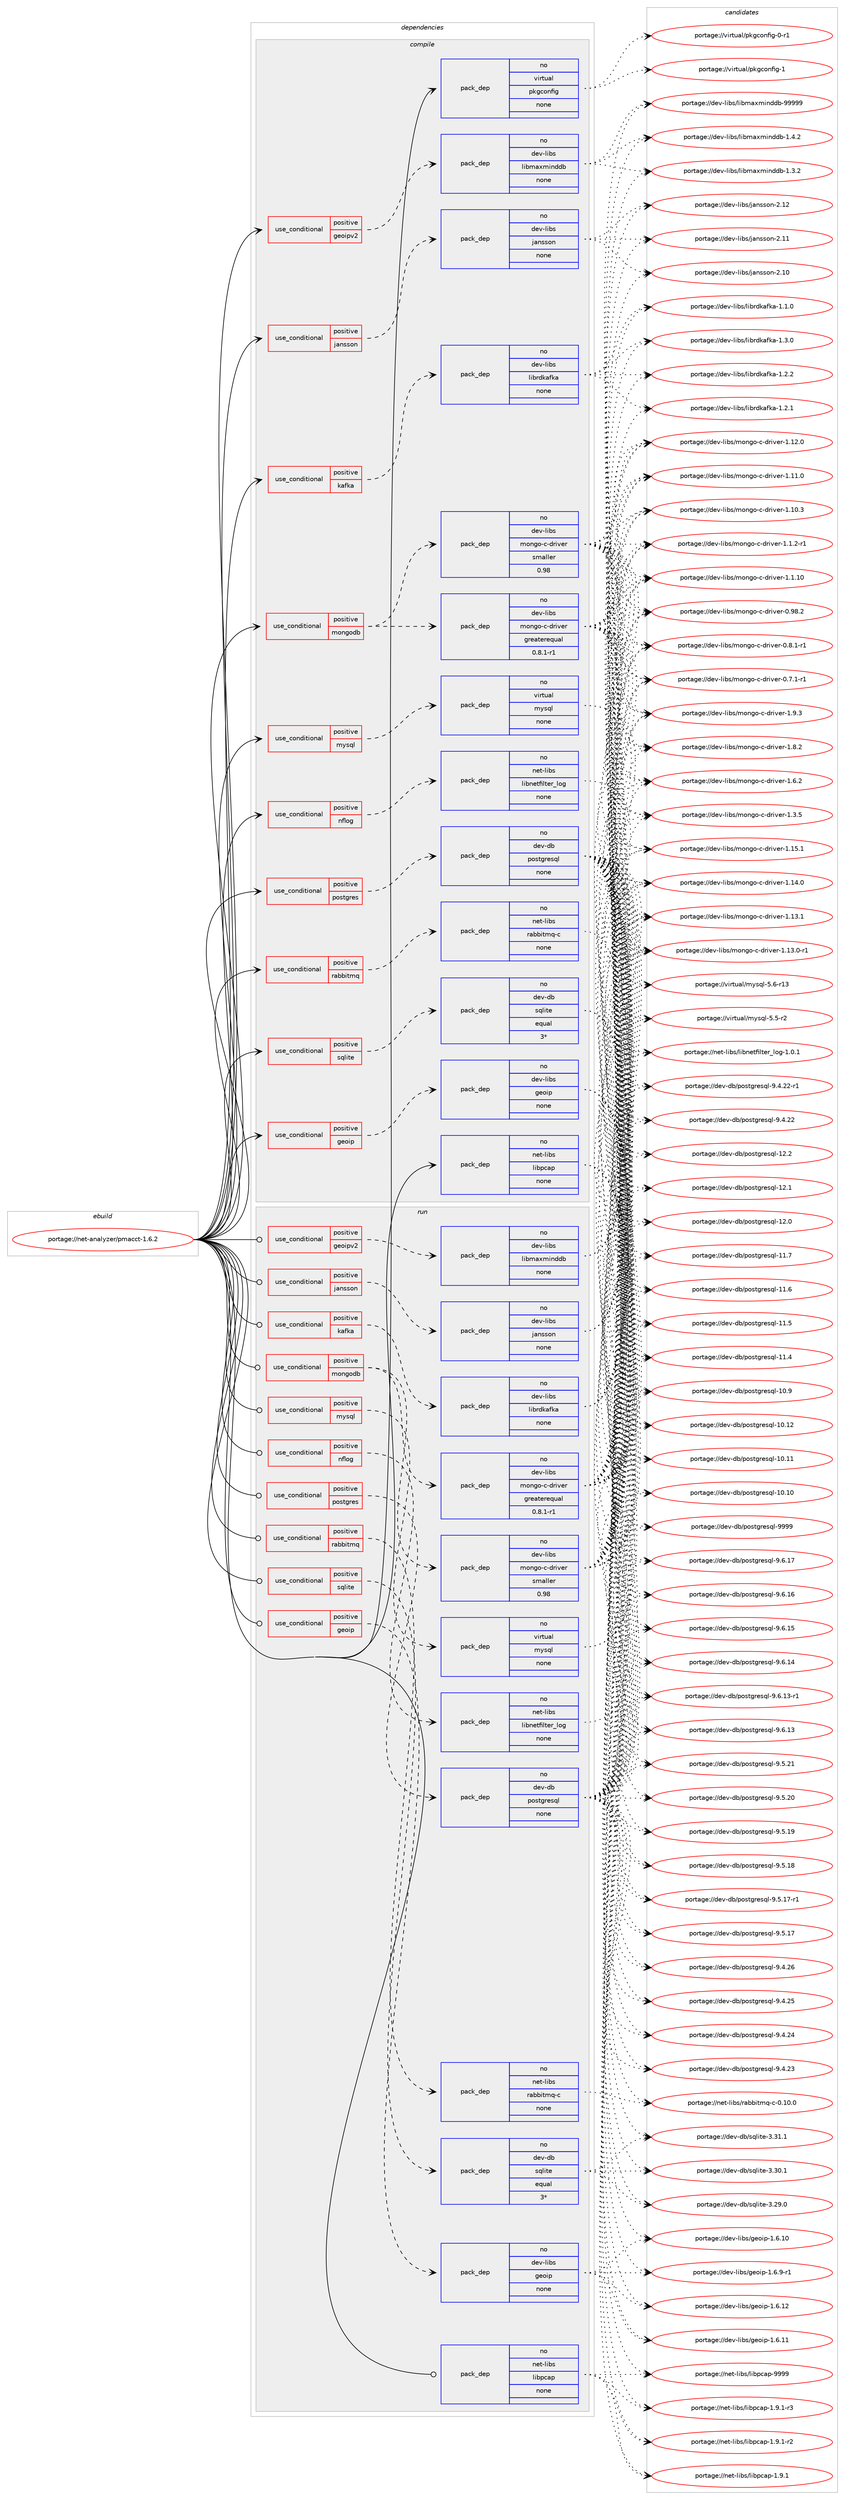digraph prolog {

# *************
# Graph options
# *************

newrank=true;
concentrate=true;
compound=true;
graph [rankdir=LR,fontname=Helvetica,fontsize=10,ranksep=1.5];#, ranksep=2.5, nodesep=0.2];
edge  [arrowhead=vee];
node  [fontname=Helvetica,fontsize=10];

# **********
# The ebuild
# **********

subgraph cluster_leftcol {
color=gray;
rank=same;
label=<<i>ebuild</i>>;
id [label="portage://net-analyzer/pmacct-1.6.2", color=red, width=4, href="../net-analyzer/pmacct-1.6.2.svg"];
}

# ****************
# The dependencies
# ****************

subgraph cluster_midcol {
color=gray;
label=<<i>dependencies</i>>;
subgraph cluster_compile {
fillcolor="#eeeeee";
style=filled;
label=<<i>compile</i>>;
subgraph cond4632 {
dependency26529 [label=<<TABLE BORDER="0" CELLBORDER="1" CELLSPACING="0" CELLPADDING="4"><TR><TD ROWSPAN="3" CELLPADDING="10">use_conditional</TD></TR><TR><TD>positive</TD></TR><TR><TD>geoip</TD></TR></TABLE>>, shape=none, color=red];
subgraph pack21506 {
dependency26530 [label=<<TABLE BORDER="0" CELLBORDER="1" CELLSPACING="0" CELLPADDING="4" WIDTH="220"><TR><TD ROWSPAN="6" CELLPADDING="30">pack_dep</TD></TR><TR><TD WIDTH="110">no</TD></TR><TR><TD>dev-libs</TD></TR><TR><TD>geoip</TD></TR><TR><TD>none</TD></TR><TR><TD></TD></TR></TABLE>>, shape=none, color=blue];
}
dependency26529:e -> dependency26530:w [weight=20,style="dashed",arrowhead="vee"];
}
id:e -> dependency26529:w [weight=20,style="solid",arrowhead="vee"];
subgraph cond4633 {
dependency26531 [label=<<TABLE BORDER="0" CELLBORDER="1" CELLSPACING="0" CELLPADDING="4"><TR><TD ROWSPAN="3" CELLPADDING="10">use_conditional</TD></TR><TR><TD>positive</TD></TR><TR><TD>geoipv2</TD></TR></TABLE>>, shape=none, color=red];
subgraph pack21507 {
dependency26532 [label=<<TABLE BORDER="0" CELLBORDER="1" CELLSPACING="0" CELLPADDING="4" WIDTH="220"><TR><TD ROWSPAN="6" CELLPADDING="30">pack_dep</TD></TR><TR><TD WIDTH="110">no</TD></TR><TR><TD>dev-libs</TD></TR><TR><TD>libmaxminddb</TD></TR><TR><TD>none</TD></TR><TR><TD></TD></TR></TABLE>>, shape=none, color=blue];
}
dependency26531:e -> dependency26532:w [weight=20,style="dashed",arrowhead="vee"];
}
id:e -> dependency26531:w [weight=20,style="solid",arrowhead="vee"];
subgraph cond4634 {
dependency26533 [label=<<TABLE BORDER="0" CELLBORDER="1" CELLSPACING="0" CELLPADDING="4"><TR><TD ROWSPAN="3" CELLPADDING="10">use_conditional</TD></TR><TR><TD>positive</TD></TR><TR><TD>jansson</TD></TR></TABLE>>, shape=none, color=red];
subgraph pack21508 {
dependency26534 [label=<<TABLE BORDER="0" CELLBORDER="1" CELLSPACING="0" CELLPADDING="4" WIDTH="220"><TR><TD ROWSPAN="6" CELLPADDING="30">pack_dep</TD></TR><TR><TD WIDTH="110">no</TD></TR><TR><TD>dev-libs</TD></TR><TR><TD>jansson</TD></TR><TR><TD>none</TD></TR><TR><TD></TD></TR></TABLE>>, shape=none, color=blue];
}
dependency26533:e -> dependency26534:w [weight=20,style="dashed",arrowhead="vee"];
}
id:e -> dependency26533:w [weight=20,style="solid",arrowhead="vee"];
subgraph cond4635 {
dependency26535 [label=<<TABLE BORDER="0" CELLBORDER="1" CELLSPACING="0" CELLPADDING="4"><TR><TD ROWSPAN="3" CELLPADDING="10">use_conditional</TD></TR><TR><TD>positive</TD></TR><TR><TD>kafka</TD></TR></TABLE>>, shape=none, color=red];
subgraph pack21509 {
dependency26536 [label=<<TABLE BORDER="0" CELLBORDER="1" CELLSPACING="0" CELLPADDING="4" WIDTH="220"><TR><TD ROWSPAN="6" CELLPADDING="30">pack_dep</TD></TR><TR><TD WIDTH="110">no</TD></TR><TR><TD>dev-libs</TD></TR><TR><TD>librdkafka</TD></TR><TR><TD>none</TD></TR><TR><TD></TD></TR></TABLE>>, shape=none, color=blue];
}
dependency26535:e -> dependency26536:w [weight=20,style="dashed",arrowhead="vee"];
}
id:e -> dependency26535:w [weight=20,style="solid",arrowhead="vee"];
subgraph cond4636 {
dependency26537 [label=<<TABLE BORDER="0" CELLBORDER="1" CELLSPACING="0" CELLPADDING="4"><TR><TD ROWSPAN="3" CELLPADDING="10">use_conditional</TD></TR><TR><TD>positive</TD></TR><TR><TD>mongodb</TD></TR></TABLE>>, shape=none, color=red];
subgraph pack21510 {
dependency26538 [label=<<TABLE BORDER="0" CELLBORDER="1" CELLSPACING="0" CELLPADDING="4" WIDTH="220"><TR><TD ROWSPAN="6" CELLPADDING="30">pack_dep</TD></TR><TR><TD WIDTH="110">no</TD></TR><TR><TD>dev-libs</TD></TR><TR><TD>mongo-c-driver</TD></TR><TR><TD>greaterequal</TD></TR><TR><TD>0.8.1-r1</TD></TR></TABLE>>, shape=none, color=blue];
}
dependency26537:e -> dependency26538:w [weight=20,style="dashed",arrowhead="vee"];
subgraph pack21511 {
dependency26539 [label=<<TABLE BORDER="0" CELLBORDER="1" CELLSPACING="0" CELLPADDING="4" WIDTH="220"><TR><TD ROWSPAN="6" CELLPADDING="30">pack_dep</TD></TR><TR><TD WIDTH="110">no</TD></TR><TR><TD>dev-libs</TD></TR><TR><TD>mongo-c-driver</TD></TR><TR><TD>smaller</TD></TR><TR><TD>0.98</TD></TR></TABLE>>, shape=none, color=blue];
}
dependency26537:e -> dependency26539:w [weight=20,style="dashed",arrowhead="vee"];
}
id:e -> dependency26537:w [weight=20,style="solid",arrowhead="vee"];
subgraph cond4637 {
dependency26540 [label=<<TABLE BORDER="0" CELLBORDER="1" CELLSPACING="0" CELLPADDING="4"><TR><TD ROWSPAN="3" CELLPADDING="10">use_conditional</TD></TR><TR><TD>positive</TD></TR><TR><TD>mysql</TD></TR></TABLE>>, shape=none, color=red];
subgraph pack21512 {
dependency26541 [label=<<TABLE BORDER="0" CELLBORDER="1" CELLSPACING="0" CELLPADDING="4" WIDTH="220"><TR><TD ROWSPAN="6" CELLPADDING="30">pack_dep</TD></TR><TR><TD WIDTH="110">no</TD></TR><TR><TD>virtual</TD></TR><TR><TD>mysql</TD></TR><TR><TD>none</TD></TR><TR><TD></TD></TR></TABLE>>, shape=none, color=blue];
}
dependency26540:e -> dependency26541:w [weight=20,style="dashed",arrowhead="vee"];
}
id:e -> dependency26540:w [weight=20,style="solid",arrowhead="vee"];
subgraph cond4638 {
dependency26542 [label=<<TABLE BORDER="0" CELLBORDER="1" CELLSPACING="0" CELLPADDING="4"><TR><TD ROWSPAN="3" CELLPADDING="10">use_conditional</TD></TR><TR><TD>positive</TD></TR><TR><TD>nflog</TD></TR></TABLE>>, shape=none, color=red];
subgraph pack21513 {
dependency26543 [label=<<TABLE BORDER="0" CELLBORDER="1" CELLSPACING="0" CELLPADDING="4" WIDTH="220"><TR><TD ROWSPAN="6" CELLPADDING="30">pack_dep</TD></TR><TR><TD WIDTH="110">no</TD></TR><TR><TD>net-libs</TD></TR><TR><TD>libnetfilter_log</TD></TR><TR><TD>none</TD></TR><TR><TD></TD></TR></TABLE>>, shape=none, color=blue];
}
dependency26542:e -> dependency26543:w [weight=20,style="dashed",arrowhead="vee"];
}
id:e -> dependency26542:w [weight=20,style="solid",arrowhead="vee"];
subgraph cond4639 {
dependency26544 [label=<<TABLE BORDER="0" CELLBORDER="1" CELLSPACING="0" CELLPADDING="4"><TR><TD ROWSPAN="3" CELLPADDING="10">use_conditional</TD></TR><TR><TD>positive</TD></TR><TR><TD>postgres</TD></TR></TABLE>>, shape=none, color=red];
subgraph pack21514 {
dependency26545 [label=<<TABLE BORDER="0" CELLBORDER="1" CELLSPACING="0" CELLPADDING="4" WIDTH="220"><TR><TD ROWSPAN="6" CELLPADDING="30">pack_dep</TD></TR><TR><TD WIDTH="110">no</TD></TR><TR><TD>dev-db</TD></TR><TR><TD>postgresql</TD></TR><TR><TD>none</TD></TR><TR><TD></TD></TR></TABLE>>, shape=none, color=blue];
}
dependency26544:e -> dependency26545:w [weight=20,style="dashed",arrowhead="vee"];
}
id:e -> dependency26544:w [weight=20,style="solid",arrowhead="vee"];
subgraph cond4640 {
dependency26546 [label=<<TABLE BORDER="0" CELLBORDER="1" CELLSPACING="0" CELLPADDING="4"><TR><TD ROWSPAN="3" CELLPADDING="10">use_conditional</TD></TR><TR><TD>positive</TD></TR><TR><TD>rabbitmq</TD></TR></TABLE>>, shape=none, color=red];
subgraph pack21515 {
dependency26547 [label=<<TABLE BORDER="0" CELLBORDER="1" CELLSPACING="0" CELLPADDING="4" WIDTH="220"><TR><TD ROWSPAN="6" CELLPADDING="30">pack_dep</TD></TR><TR><TD WIDTH="110">no</TD></TR><TR><TD>net-libs</TD></TR><TR><TD>rabbitmq-c</TD></TR><TR><TD>none</TD></TR><TR><TD></TD></TR></TABLE>>, shape=none, color=blue];
}
dependency26546:e -> dependency26547:w [weight=20,style="dashed",arrowhead="vee"];
}
id:e -> dependency26546:w [weight=20,style="solid",arrowhead="vee"];
subgraph cond4641 {
dependency26548 [label=<<TABLE BORDER="0" CELLBORDER="1" CELLSPACING="0" CELLPADDING="4"><TR><TD ROWSPAN="3" CELLPADDING="10">use_conditional</TD></TR><TR><TD>positive</TD></TR><TR><TD>sqlite</TD></TR></TABLE>>, shape=none, color=red];
subgraph pack21516 {
dependency26549 [label=<<TABLE BORDER="0" CELLBORDER="1" CELLSPACING="0" CELLPADDING="4" WIDTH="220"><TR><TD ROWSPAN="6" CELLPADDING="30">pack_dep</TD></TR><TR><TD WIDTH="110">no</TD></TR><TR><TD>dev-db</TD></TR><TR><TD>sqlite</TD></TR><TR><TD>equal</TD></TR><TR><TD>3*</TD></TR></TABLE>>, shape=none, color=blue];
}
dependency26548:e -> dependency26549:w [weight=20,style="dashed",arrowhead="vee"];
}
id:e -> dependency26548:w [weight=20,style="solid",arrowhead="vee"];
subgraph pack21517 {
dependency26550 [label=<<TABLE BORDER="0" CELLBORDER="1" CELLSPACING="0" CELLPADDING="4" WIDTH="220"><TR><TD ROWSPAN="6" CELLPADDING="30">pack_dep</TD></TR><TR><TD WIDTH="110">no</TD></TR><TR><TD>net-libs</TD></TR><TR><TD>libpcap</TD></TR><TR><TD>none</TD></TR><TR><TD></TD></TR></TABLE>>, shape=none, color=blue];
}
id:e -> dependency26550:w [weight=20,style="solid",arrowhead="vee"];
subgraph pack21518 {
dependency26551 [label=<<TABLE BORDER="0" CELLBORDER="1" CELLSPACING="0" CELLPADDING="4" WIDTH="220"><TR><TD ROWSPAN="6" CELLPADDING="30">pack_dep</TD></TR><TR><TD WIDTH="110">no</TD></TR><TR><TD>virtual</TD></TR><TR><TD>pkgconfig</TD></TR><TR><TD>none</TD></TR><TR><TD></TD></TR></TABLE>>, shape=none, color=blue];
}
id:e -> dependency26551:w [weight=20,style="solid",arrowhead="vee"];
}
subgraph cluster_compileandrun {
fillcolor="#eeeeee";
style=filled;
label=<<i>compile and run</i>>;
}
subgraph cluster_run {
fillcolor="#eeeeee";
style=filled;
label=<<i>run</i>>;
subgraph cond4642 {
dependency26552 [label=<<TABLE BORDER="0" CELLBORDER="1" CELLSPACING="0" CELLPADDING="4"><TR><TD ROWSPAN="3" CELLPADDING="10">use_conditional</TD></TR><TR><TD>positive</TD></TR><TR><TD>geoip</TD></TR></TABLE>>, shape=none, color=red];
subgraph pack21519 {
dependency26553 [label=<<TABLE BORDER="0" CELLBORDER="1" CELLSPACING="0" CELLPADDING="4" WIDTH="220"><TR><TD ROWSPAN="6" CELLPADDING="30">pack_dep</TD></TR><TR><TD WIDTH="110">no</TD></TR><TR><TD>dev-libs</TD></TR><TR><TD>geoip</TD></TR><TR><TD>none</TD></TR><TR><TD></TD></TR></TABLE>>, shape=none, color=blue];
}
dependency26552:e -> dependency26553:w [weight=20,style="dashed",arrowhead="vee"];
}
id:e -> dependency26552:w [weight=20,style="solid",arrowhead="odot"];
subgraph cond4643 {
dependency26554 [label=<<TABLE BORDER="0" CELLBORDER="1" CELLSPACING="0" CELLPADDING="4"><TR><TD ROWSPAN="3" CELLPADDING="10">use_conditional</TD></TR><TR><TD>positive</TD></TR><TR><TD>geoipv2</TD></TR></TABLE>>, shape=none, color=red];
subgraph pack21520 {
dependency26555 [label=<<TABLE BORDER="0" CELLBORDER="1" CELLSPACING="0" CELLPADDING="4" WIDTH="220"><TR><TD ROWSPAN="6" CELLPADDING="30">pack_dep</TD></TR><TR><TD WIDTH="110">no</TD></TR><TR><TD>dev-libs</TD></TR><TR><TD>libmaxminddb</TD></TR><TR><TD>none</TD></TR><TR><TD></TD></TR></TABLE>>, shape=none, color=blue];
}
dependency26554:e -> dependency26555:w [weight=20,style="dashed",arrowhead="vee"];
}
id:e -> dependency26554:w [weight=20,style="solid",arrowhead="odot"];
subgraph cond4644 {
dependency26556 [label=<<TABLE BORDER="0" CELLBORDER="1" CELLSPACING="0" CELLPADDING="4"><TR><TD ROWSPAN="3" CELLPADDING="10">use_conditional</TD></TR><TR><TD>positive</TD></TR><TR><TD>jansson</TD></TR></TABLE>>, shape=none, color=red];
subgraph pack21521 {
dependency26557 [label=<<TABLE BORDER="0" CELLBORDER="1" CELLSPACING="0" CELLPADDING="4" WIDTH="220"><TR><TD ROWSPAN="6" CELLPADDING="30">pack_dep</TD></TR><TR><TD WIDTH="110">no</TD></TR><TR><TD>dev-libs</TD></TR><TR><TD>jansson</TD></TR><TR><TD>none</TD></TR><TR><TD></TD></TR></TABLE>>, shape=none, color=blue];
}
dependency26556:e -> dependency26557:w [weight=20,style="dashed",arrowhead="vee"];
}
id:e -> dependency26556:w [weight=20,style="solid",arrowhead="odot"];
subgraph cond4645 {
dependency26558 [label=<<TABLE BORDER="0" CELLBORDER="1" CELLSPACING="0" CELLPADDING="4"><TR><TD ROWSPAN="3" CELLPADDING="10">use_conditional</TD></TR><TR><TD>positive</TD></TR><TR><TD>kafka</TD></TR></TABLE>>, shape=none, color=red];
subgraph pack21522 {
dependency26559 [label=<<TABLE BORDER="0" CELLBORDER="1" CELLSPACING="0" CELLPADDING="4" WIDTH="220"><TR><TD ROWSPAN="6" CELLPADDING="30">pack_dep</TD></TR><TR><TD WIDTH="110">no</TD></TR><TR><TD>dev-libs</TD></TR><TR><TD>librdkafka</TD></TR><TR><TD>none</TD></TR><TR><TD></TD></TR></TABLE>>, shape=none, color=blue];
}
dependency26558:e -> dependency26559:w [weight=20,style="dashed",arrowhead="vee"];
}
id:e -> dependency26558:w [weight=20,style="solid",arrowhead="odot"];
subgraph cond4646 {
dependency26560 [label=<<TABLE BORDER="0" CELLBORDER="1" CELLSPACING="0" CELLPADDING="4"><TR><TD ROWSPAN="3" CELLPADDING="10">use_conditional</TD></TR><TR><TD>positive</TD></TR><TR><TD>mongodb</TD></TR></TABLE>>, shape=none, color=red];
subgraph pack21523 {
dependency26561 [label=<<TABLE BORDER="0" CELLBORDER="1" CELLSPACING="0" CELLPADDING="4" WIDTH="220"><TR><TD ROWSPAN="6" CELLPADDING="30">pack_dep</TD></TR><TR><TD WIDTH="110">no</TD></TR><TR><TD>dev-libs</TD></TR><TR><TD>mongo-c-driver</TD></TR><TR><TD>greaterequal</TD></TR><TR><TD>0.8.1-r1</TD></TR></TABLE>>, shape=none, color=blue];
}
dependency26560:e -> dependency26561:w [weight=20,style="dashed",arrowhead="vee"];
subgraph pack21524 {
dependency26562 [label=<<TABLE BORDER="0" CELLBORDER="1" CELLSPACING="0" CELLPADDING="4" WIDTH="220"><TR><TD ROWSPAN="6" CELLPADDING="30">pack_dep</TD></TR><TR><TD WIDTH="110">no</TD></TR><TR><TD>dev-libs</TD></TR><TR><TD>mongo-c-driver</TD></TR><TR><TD>smaller</TD></TR><TR><TD>0.98</TD></TR></TABLE>>, shape=none, color=blue];
}
dependency26560:e -> dependency26562:w [weight=20,style="dashed",arrowhead="vee"];
}
id:e -> dependency26560:w [weight=20,style="solid",arrowhead="odot"];
subgraph cond4647 {
dependency26563 [label=<<TABLE BORDER="0" CELLBORDER="1" CELLSPACING="0" CELLPADDING="4"><TR><TD ROWSPAN="3" CELLPADDING="10">use_conditional</TD></TR><TR><TD>positive</TD></TR><TR><TD>mysql</TD></TR></TABLE>>, shape=none, color=red];
subgraph pack21525 {
dependency26564 [label=<<TABLE BORDER="0" CELLBORDER="1" CELLSPACING="0" CELLPADDING="4" WIDTH="220"><TR><TD ROWSPAN="6" CELLPADDING="30">pack_dep</TD></TR><TR><TD WIDTH="110">no</TD></TR><TR><TD>virtual</TD></TR><TR><TD>mysql</TD></TR><TR><TD>none</TD></TR><TR><TD></TD></TR></TABLE>>, shape=none, color=blue];
}
dependency26563:e -> dependency26564:w [weight=20,style="dashed",arrowhead="vee"];
}
id:e -> dependency26563:w [weight=20,style="solid",arrowhead="odot"];
subgraph cond4648 {
dependency26565 [label=<<TABLE BORDER="0" CELLBORDER="1" CELLSPACING="0" CELLPADDING="4"><TR><TD ROWSPAN="3" CELLPADDING="10">use_conditional</TD></TR><TR><TD>positive</TD></TR><TR><TD>nflog</TD></TR></TABLE>>, shape=none, color=red];
subgraph pack21526 {
dependency26566 [label=<<TABLE BORDER="0" CELLBORDER="1" CELLSPACING="0" CELLPADDING="4" WIDTH="220"><TR><TD ROWSPAN="6" CELLPADDING="30">pack_dep</TD></TR><TR><TD WIDTH="110">no</TD></TR><TR><TD>net-libs</TD></TR><TR><TD>libnetfilter_log</TD></TR><TR><TD>none</TD></TR><TR><TD></TD></TR></TABLE>>, shape=none, color=blue];
}
dependency26565:e -> dependency26566:w [weight=20,style="dashed",arrowhead="vee"];
}
id:e -> dependency26565:w [weight=20,style="solid",arrowhead="odot"];
subgraph cond4649 {
dependency26567 [label=<<TABLE BORDER="0" CELLBORDER="1" CELLSPACING="0" CELLPADDING="4"><TR><TD ROWSPAN="3" CELLPADDING="10">use_conditional</TD></TR><TR><TD>positive</TD></TR><TR><TD>postgres</TD></TR></TABLE>>, shape=none, color=red];
subgraph pack21527 {
dependency26568 [label=<<TABLE BORDER="0" CELLBORDER="1" CELLSPACING="0" CELLPADDING="4" WIDTH="220"><TR><TD ROWSPAN="6" CELLPADDING="30">pack_dep</TD></TR><TR><TD WIDTH="110">no</TD></TR><TR><TD>dev-db</TD></TR><TR><TD>postgresql</TD></TR><TR><TD>none</TD></TR><TR><TD></TD></TR></TABLE>>, shape=none, color=blue];
}
dependency26567:e -> dependency26568:w [weight=20,style="dashed",arrowhead="vee"];
}
id:e -> dependency26567:w [weight=20,style="solid",arrowhead="odot"];
subgraph cond4650 {
dependency26569 [label=<<TABLE BORDER="0" CELLBORDER="1" CELLSPACING="0" CELLPADDING="4"><TR><TD ROWSPAN="3" CELLPADDING="10">use_conditional</TD></TR><TR><TD>positive</TD></TR><TR><TD>rabbitmq</TD></TR></TABLE>>, shape=none, color=red];
subgraph pack21528 {
dependency26570 [label=<<TABLE BORDER="0" CELLBORDER="1" CELLSPACING="0" CELLPADDING="4" WIDTH="220"><TR><TD ROWSPAN="6" CELLPADDING="30">pack_dep</TD></TR><TR><TD WIDTH="110">no</TD></TR><TR><TD>net-libs</TD></TR><TR><TD>rabbitmq-c</TD></TR><TR><TD>none</TD></TR><TR><TD></TD></TR></TABLE>>, shape=none, color=blue];
}
dependency26569:e -> dependency26570:w [weight=20,style="dashed",arrowhead="vee"];
}
id:e -> dependency26569:w [weight=20,style="solid",arrowhead="odot"];
subgraph cond4651 {
dependency26571 [label=<<TABLE BORDER="0" CELLBORDER="1" CELLSPACING="0" CELLPADDING="4"><TR><TD ROWSPAN="3" CELLPADDING="10">use_conditional</TD></TR><TR><TD>positive</TD></TR><TR><TD>sqlite</TD></TR></TABLE>>, shape=none, color=red];
subgraph pack21529 {
dependency26572 [label=<<TABLE BORDER="0" CELLBORDER="1" CELLSPACING="0" CELLPADDING="4" WIDTH="220"><TR><TD ROWSPAN="6" CELLPADDING="30">pack_dep</TD></TR><TR><TD WIDTH="110">no</TD></TR><TR><TD>dev-db</TD></TR><TR><TD>sqlite</TD></TR><TR><TD>equal</TD></TR><TR><TD>3*</TD></TR></TABLE>>, shape=none, color=blue];
}
dependency26571:e -> dependency26572:w [weight=20,style="dashed",arrowhead="vee"];
}
id:e -> dependency26571:w [weight=20,style="solid",arrowhead="odot"];
subgraph pack21530 {
dependency26573 [label=<<TABLE BORDER="0" CELLBORDER="1" CELLSPACING="0" CELLPADDING="4" WIDTH="220"><TR><TD ROWSPAN="6" CELLPADDING="30">pack_dep</TD></TR><TR><TD WIDTH="110">no</TD></TR><TR><TD>net-libs</TD></TR><TR><TD>libpcap</TD></TR><TR><TD>none</TD></TR><TR><TD></TD></TR></TABLE>>, shape=none, color=blue];
}
id:e -> dependency26573:w [weight=20,style="solid",arrowhead="odot"];
}
}

# **************
# The candidates
# **************

subgraph cluster_choices {
rank=same;
color=gray;
label=<<i>candidates</i>>;

subgraph choice21506 {
color=black;
nodesep=1;
choice1001011184510810598115471031011111051124549465446574511449 [label="portage://dev-libs/geoip-1.6.9-r1", color=red, width=4,href="../dev-libs/geoip-1.6.9-r1.svg"];
choice10010111845108105981154710310111110511245494654464950 [label="portage://dev-libs/geoip-1.6.12", color=red, width=4,href="../dev-libs/geoip-1.6.12.svg"];
choice10010111845108105981154710310111110511245494654464949 [label="portage://dev-libs/geoip-1.6.11", color=red, width=4,href="../dev-libs/geoip-1.6.11.svg"];
choice10010111845108105981154710310111110511245494654464948 [label="portage://dev-libs/geoip-1.6.10", color=red, width=4,href="../dev-libs/geoip-1.6.10.svg"];
dependency26530:e -> choice1001011184510810598115471031011111051124549465446574511449:w [style=dotted,weight="100"];
dependency26530:e -> choice10010111845108105981154710310111110511245494654464950:w [style=dotted,weight="100"];
dependency26530:e -> choice10010111845108105981154710310111110511245494654464949:w [style=dotted,weight="100"];
dependency26530:e -> choice10010111845108105981154710310111110511245494654464948:w [style=dotted,weight="100"];
}
subgraph choice21507 {
color=black;
nodesep=1;
choice100101118451081059811547108105981099712010910511010010098455757575757 [label="portage://dev-libs/libmaxminddb-99999", color=red, width=4,href="../dev-libs/libmaxminddb-99999.svg"];
choice100101118451081059811547108105981099712010910511010010098454946524650 [label="portage://dev-libs/libmaxminddb-1.4.2", color=red, width=4,href="../dev-libs/libmaxminddb-1.4.2.svg"];
choice100101118451081059811547108105981099712010910511010010098454946514650 [label="portage://dev-libs/libmaxminddb-1.3.2", color=red, width=4,href="../dev-libs/libmaxminddb-1.3.2.svg"];
dependency26532:e -> choice100101118451081059811547108105981099712010910511010010098455757575757:w [style=dotted,weight="100"];
dependency26532:e -> choice100101118451081059811547108105981099712010910511010010098454946524650:w [style=dotted,weight="100"];
dependency26532:e -> choice100101118451081059811547108105981099712010910511010010098454946514650:w [style=dotted,weight="100"];
}
subgraph choice21508 {
color=black;
nodesep=1;
choice100101118451081059811547106971101151151111104550464950 [label="portage://dev-libs/jansson-2.12", color=red, width=4,href="../dev-libs/jansson-2.12.svg"];
choice100101118451081059811547106971101151151111104550464949 [label="portage://dev-libs/jansson-2.11", color=red, width=4,href="../dev-libs/jansson-2.11.svg"];
choice100101118451081059811547106971101151151111104550464948 [label="portage://dev-libs/jansson-2.10", color=red, width=4,href="../dev-libs/jansson-2.10.svg"];
dependency26534:e -> choice100101118451081059811547106971101151151111104550464950:w [style=dotted,weight="100"];
dependency26534:e -> choice100101118451081059811547106971101151151111104550464949:w [style=dotted,weight="100"];
dependency26534:e -> choice100101118451081059811547106971101151151111104550464948:w [style=dotted,weight="100"];
}
subgraph choice21509 {
color=black;
nodesep=1;
choice100101118451081059811547108105981141001079710210797454946514648 [label="portage://dev-libs/librdkafka-1.3.0", color=red, width=4,href="../dev-libs/librdkafka-1.3.0.svg"];
choice100101118451081059811547108105981141001079710210797454946504650 [label="portage://dev-libs/librdkafka-1.2.2", color=red, width=4,href="../dev-libs/librdkafka-1.2.2.svg"];
choice100101118451081059811547108105981141001079710210797454946504649 [label="portage://dev-libs/librdkafka-1.2.1", color=red, width=4,href="../dev-libs/librdkafka-1.2.1.svg"];
choice100101118451081059811547108105981141001079710210797454946494648 [label="portage://dev-libs/librdkafka-1.1.0", color=red, width=4,href="../dev-libs/librdkafka-1.1.0.svg"];
dependency26536:e -> choice100101118451081059811547108105981141001079710210797454946514648:w [style=dotted,weight="100"];
dependency26536:e -> choice100101118451081059811547108105981141001079710210797454946504650:w [style=dotted,weight="100"];
dependency26536:e -> choice100101118451081059811547108105981141001079710210797454946504649:w [style=dotted,weight="100"];
dependency26536:e -> choice100101118451081059811547108105981141001079710210797454946494648:w [style=dotted,weight="100"];
}
subgraph choice21510 {
color=black;
nodesep=1;
choice100101118451081059811547109111110103111459945100114105118101114454946574651 [label="portage://dev-libs/mongo-c-driver-1.9.3", color=red, width=4,href="../dev-libs/mongo-c-driver-1.9.3.svg"];
choice100101118451081059811547109111110103111459945100114105118101114454946564650 [label="portage://dev-libs/mongo-c-driver-1.8.2", color=red, width=4,href="../dev-libs/mongo-c-driver-1.8.2.svg"];
choice100101118451081059811547109111110103111459945100114105118101114454946544650 [label="portage://dev-libs/mongo-c-driver-1.6.2", color=red, width=4,href="../dev-libs/mongo-c-driver-1.6.2.svg"];
choice100101118451081059811547109111110103111459945100114105118101114454946514653 [label="portage://dev-libs/mongo-c-driver-1.3.5", color=red, width=4,href="../dev-libs/mongo-c-driver-1.3.5.svg"];
choice10010111845108105981154710911111010311145994510011410511810111445494649534649 [label="portage://dev-libs/mongo-c-driver-1.15.1", color=red, width=4,href="../dev-libs/mongo-c-driver-1.15.1.svg"];
choice10010111845108105981154710911111010311145994510011410511810111445494649524648 [label="portage://dev-libs/mongo-c-driver-1.14.0", color=red, width=4,href="../dev-libs/mongo-c-driver-1.14.0.svg"];
choice10010111845108105981154710911111010311145994510011410511810111445494649514649 [label="portage://dev-libs/mongo-c-driver-1.13.1", color=red, width=4,href="../dev-libs/mongo-c-driver-1.13.1.svg"];
choice100101118451081059811547109111110103111459945100114105118101114454946495146484511449 [label="portage://dev-libs/mongo-c-driver-1.13.0-r1", color=red, width=4,href="../dev-libs/mongo-c-driver-1.13.0-r1.svg"];
choice10010111845108105981154710911111010311145994510011410511810111445494649504648 [label="portage://dev-libs/mongo-c-driver-1.12.0", color=red, width=4,href="../dev-libs/mongo-c-driver-1.12.0.svg"];
choice10010111845108105981154710911111010311145994510011410511810111445494649494648 [label="portage://dev-libs/mongo-c-driver-1.11.0", color=red, width=4,href="../dev-libs/mongo-c-driver-1.11.0.svg"];
choice10010111845108105981154710911111010311145994510011410511810111445494649484651 [label="portage://dev-libs/mongo-c-driver-1.10.3", color=red, width=4,href="../dev-libs/mongo-c-driver-1.10.3.svg"];
choice1001011184510810598115471091111101031114599451001141051181011144549464946504511449 [label="portage://dev-libs/mongo-c-driver-1.1.2-r1", color=red, width=4,href="../dev-libs/mongo-c-driver-1.1.2-r1.svg"];
choice10010111845108105981154710911111010311145994510011410511810111445494649464948 [label="portage://dev-libs/mongo-c-driver-1.1.10", color=red, width=4,href="../dev-libs/mongo-c-driver-1.1.10.svg"];
choice10010111845108105981154710911111010311145994510011410511810111445484657564650 [label="portage://dev-libs/mongo-c-driver-0.98.2", color=red, width=4,href="../dev-libs/mongo-c-driver-0.98.2.svg"];
choice1001011184510810598115471091111101031114599451001141051181011144548465646494511449 [label="portage://dev-libs/mongo-c-driver-0.8.1-r1", color=red, width=4,href="../dev-libs/mongo-c-driver-0.8.1-r1.svg"];
choice1001011184510810598115471091111101031114599451001141051181011144548465546494511449 [label="portage://dev-libs/mongo-c-driver-0.7.1-r1", color=red, width=4,href="../dev-libs/mongo-c-driver-0.7.1-r1.svg"];
dependency26538:e -> choice100101118451081059811547109111110103111459945100114105118101114454946574651:w [style=dotted,weight="100"];
dependency26538:e -> choice100101118451081059811547109111110103111459945100114105118101114454946564650:w [style=dotted,weight="100"];
dependency26538:e -> choice100101118451081059811547109111110103111459945100114105118101114454946544650:w [style=dotted,weight="100"];
dependency26538:e -> choice100101118451081059811547109111110103111459945100114105118101114454946514653:w [style=dotted,weight="100"];
dependency26538:e -> choice10010111845108105981154710911111010311145994510011410511810111445494649534649:w [style=dotted,weight="100"];
dependency26538:e -> choice10010111845108105981154710911111010311145994510011410511810111445494649524648:w [style=dotted,weight="100"];
dependency26538:e -> choice10010111845108105981154710911111010311145994510011410511810111445494649514649:w [style=dotted,weight="100"];
dependency26538:e -> choice100101118451081059811547109111110103111459945100114105118101114454946495146484511449:w [style=dotted,weight="100"];
dependency26538:e -> choice10010111845108105981154710911111010311145994510011410511810111445494649504648:w [style=dotted,weight="100"];
dependency26538:e -> choice10010111845108105981154710911111010311145994510011410511810111445494649494648:w [style=dotted,weight="100"];
dependency26538:e -> choice10010111845108105981154710911111010311145994510011410511810111445494649484651:w [style=dotted,weight="100"];
dependency26538:e -> choice1001011184510810598115471091111101031114599451001141051181011144549464946504511449:w [style=dotted,weight="100"];
dependency26538:e -> choice10010111845108105981154710911111010311145994510011410511810111445494649464948:w [style=dotted,weight="100"];
dependency26538:e -> choice10010111845108105981154710911111010311145994510011410511810111445484657564650:w [style=dotted,weight="100"];
dependency26538:e -> choice1001011184510810598115471091111101031114599451001141051181011144548465646494511449:w [style=dotted,weight="100"];
dependency26538:e -> choice1001011184510810598115471091111101031114599451001141051181011144548465546494511449:w [style=dotted,weight="100"];
}
subgraph choice21511 {
color=black;
nodesep=1;
choice100101118451081059811547109111110103111459945100114105118101114454946574651 [label="portage://dev-libs/mongo-c-driver-1.9.3", color=red, width=4,href="../dev-libs/mongo-c-driver-1.9.3.svg"];
choice100101118451081059811547109111110103111459945100114105118101114454946564650 [label="portage://dev-libs/mongo-c-driver-1.8.2", color=red, width=4,href="../dev-libs/mongo-c-driver-1.8.2.svg"];
choice100101118451081059811547109111110103111459945100114105118101114454946544650 [label="portage://dev-libs/mongo-c-driver-1.6.2", color=red, width=4,href="../dev-libs/mongo-c-driver-1.6.2.svg"];
choice100101118451081059811547109111110103111459945100114105118101114454946514653 [label="portage://dev-libs/mongo-c-driver-1.3.5", color=red, width=4,href="../dev-libs/mongo-c-driver-1.3.5.svg"];
choice10010111845108105981154710911111010311145994510011410511810111445494649534649 [label="portage://dev-libs/mongo-c-driver-1.15.1", color=red, width=4,href="../dev-libs/mongo-c-driver-1.15.1.svg"];
choice10010111845108105981154710911111010311145994510011410511810111445494649524648 [label="portage://dev-libs/mongo-c-driver-1.14.0", color=red, width=4,href="../dev-libs/mongo-c-driver-1.14.0.svg"];
choice10010111845108105981154710911111010311145994510011410511810111445494649514649 [label="portage://dev-libs/mongo-c-driver-1.13.1", color=red, width=4,href="../dev-libs/mongo-c-driver-1.13.1.svg"];
choice100101118451081059811547109111110103111459945100114105118101114454946495146484511449 [label="portage://dev-libs/mongo-c-driver-1.13.0-r1", color=red, width=4,href="../dev-libs/mongo-c-driver-1.13.0-r1.svg"];
choice10010111845108105981154710911111010311145994510011410511810111445494649504648 [label="portage://dev-libs/mongo-c-driver-1.12.0", color=red, width=4,href="../dev-libs/mongo-c-driver-1.12.0.svg"];
choice10010111845108105981154710911111010311145994510011410511810111445494649494648 [label="portage://dev-libs/mongo-c-driver-1.11.0", color=red, width=4,href="../dev-libs/mongo-c-driver-1.11.0.svg"];
choice10010111845108105981154710911111010311145994510011410511810111445494649484651 [label="portage://dev-libs/mongo-c-driver-1.10.3", color=red, width=4,href="../dev-libs/mongo-c-driver-1.10.3.svg"];
choice1001011184510810598115471091111101031114599451001141051181011144549464946504511449 [label="portage://dev-libs/mongo-c-driver-1.1.2-r1", color=red, width=4,href="../dev-libs/mongo-c-driver-1.1.2-r1.svg"];
choice10010111845108105981154710911111010311145994510011410511810111445494649464948 [label="portage://dev-libs/mongo-c-driver-1.1.10", color=red, width=4,href="../dev-libs/mongo-c-driver-1.1.10.svg"];
choice10010111845108105981154710911111010311145994510011410511810111445484657564650 [label="portage://dev-libs/mongo-c-driver-0.98.2", color=red, width=4,href="../dev-libs/mongo-c-driver-0.98.2.svg"];
choice1001011184510810598115471091111101031114599451001141051181011144548465646494511449 [label="portage://dev-libs/mongo-c-driver-0.8.1-r1", color=red, width=4,href="../dev-libs/mongo-c-driver-0.8.1-r1.svg"];
choice1001011184510810598115471091111101031114599451001141051181011144548465546494511449 [label="portage://dev-libs/mongo-c-driver-0.7.1-r1", color=red, width=4,href="../dev-libs/mongo-c-driver-0.7.1-r1.svg"];
dependency26539:e -> choice100101118451081059811547109111110103111459945100114105118101114454946574651:w [style=dotted,weight="100"];
dependency26539:e -> choice100101118451081059811547109111110103111459945100114105118101114454946564650:w [style=dotted,weight="100"];
dependency26539:e -> choice100101118451081059811547109111110103111459945100114105118101114454946544650:w [style=dotted,weight="100"];
dependency26539:e -> choice100101118451081059811547109111110103111459945100114105118101114454946514653:w [style=dotted,weight="100"];
dependency26539:e -> choice10010111845108105981154710911111010311145994510011410511810111445494649534649:w [style=dotted,weight="100"];
dependency26539:e -> choice10010111845108105981154710911111010311145994510011410511810111445494649524648:w [style=dotted,weight="100"];
dependency26539:e -> choice10010111845108105981154710911111010311145994510011410511810111445494649514649:w [style=dotted,weight="100"];
dependency26539:e -> choice100101118451081059811547109111110103111459945100114105118101114454946495146484511449:w [style=dotted,weight="100"];
dependency26539:e -> choice10010111845108105981154710911111010311145994510011410511810111445494649504648:w [style=dotted,weight="100"];
dependency26539:e -> choice10010111845108105981154710911111010311145994510011410511810111445494649494648:w [style=dotted,weight="100"];
dependency26539:e -> choice10010111845108105981154710911111010311145994510011410511810111445494649484651:w [style=dotted,weight="100"];
dependency26539:e -> choice1001011184510810598115471091111101031114599451001141051181011144549464946504511449:w [style=dotted,weight="100"];
dependency26539:e -> choice10010111845108105981154710911111010311145994510011410511810111445494649464948:w [style=dotted,weight="100"];
dependency26539:e -> choice10010111845108105981154710911111010311145994510011410511810111445484657564650:w [style=dotted,weight="100"];
dependency26539:e -> choice1001011184510810598115471091111101031114599451001141051181011144548465646494511449:w [style=dotted,weight="100"];
dependency26539:e -> choice1001011184510810598115471091111101031114599451001141051181011144548465546494511449:w [style=dotted,weight="100"];
}
subgraph choice21512 {
color=black;
nodesep=1;
choice118105114116117971084710912111511310845534654451144951 [label="portage://virtual/mysql-5.6-r13", color=red, width=4,href="../virtual/mysql-5.6-r13.svg"];
choice1181051141161179710847109121115113108455346534511450 [label="portage://virtual/mysql-5.5-r2", color=red, width=4,href="../virtual/mysql-5.5-r2.svg"];
dependency26541:e -> choice118105114116117971084710912111511310845534654451144951:w [style=dotted,weight="100"];
dependency26541:e -> choice1181051141161179710847109121115113108455346534511450:w [style=dotted,weight="100"];
}
subgraph choice21513 {
color=black;
nodesep=1;
choice1101011164510810598115471081059811010111610210510811610111495108111103454946484649 [label="portage://net-libs/libnetfilter_log-1.0.1", color=red, width=4,href="../net-libs/libnetfilter_log-1.0.1.svg"];
dependency26543:e -> choice1101011164510810598115471081059811010111610210510811610111495108111103454946484649:w [style=dotted,weight="100"];
}
subgraph choice21514 {
color=black;
nodesep=1;
choice1001011184510098471121111151161031141011151131084557575757 [label="portage://dev-db/postgresql-9999", color=red, width=4,href="../dev-db/postgresql-9999.svg"];
choice10010111845100984711211111511610311410111511310845574654464955 [label="portage://dev-db/postgresql-9.6.17", color=red, width=4,href="../dev-db/postgresql-9.6.17.svg"];
choice10010111845100984711211111511610311410111511310845574654464954 [label="portage://dev-db/postgresql-9.6.16", color=red, width=4,href="../dev-db/postgresql-9.6.16.svg"];
choice10010111845100984711211111511610311410111511310845574654464953 [label="portage://dev-db/postgresql-9.6.15", color=red, width=4,href="../dev-db/postgresql-9.6.15.svg"];
choice10010111845100984711211111511610311410111511310845574654464952 [label="portage://dev-db/postgresql-9.6.14", color=red, width=4,href="../dev-db/postgresql-9.6.14.svg"];
choice100101118451009847112111115116103114101115113108455746544649514511449 [label="portage://dev-db/postgresql-9.6.13-r1", color=red, width=4,href="../dev-db/postgresql-9.6.13-r1.svg"];
choice10010111845100984711211111511610311410111511310845574654464951 [label="portage://dev-db/postgresql-9.6.13", color=red, width=4,href="../dev-db/postgresql-9.6.13.svg"];
choice10010111845100984711211111511610311410111511310845574653465049 [label="portage://dev-db/postgresql-9.5.21", color=red, width=4,href="../dev-db/postgresql-9.5.21.svg"];
choice10010111845100984711211111511610311410111511310845574653465048 [label="portage://dev-db/postgresql-9.5.20", color=red, width=4,href="../dev-db/postgresql-9.5.20.svg"];
choice10010111845100984711211111511610311410111511310845574653464957 [label="portage://dev-db/postgresql-9.5.19", color=red, width=4,href="../dev-db/postgresql-9.5.19.svg"];
choice10010111845100984711211111511610311410111511310845574653464956 [label="portage://dev-db/postgresql-9.5.18", color=red, width=4,href="../dev-db/postgresql-9.5.18.svg"];
choice100101118451009847112111115116103114101115113108455746534649554511449 [label="portage://dev-db/postgresql-9.5.17-r1", color=red, width=4,href="../dev-db/postgresql-9.5.17-r1.svg"];
choice10010111845100984711211111511610311410111511310845574653464955 [label="portage://dev-db/postgresql-9.5.17", color=red, width=4,href="../dev-db/postgresql-9.5.17.svg"];
choice10010111845100984711211111511610311410111511310845574652465054 [label="portage://dev-db/postgresql-9.4.26", color=red, width=4,href="../dev-db/postgresql-9.4.26.svg"];
choice10010111845100984711211111511610311410111511310845574652465053 [label="portage://dev-db/postgresql-9.4.25", color=red, width=4,href="../dev-db/postgresql-9.4.25.svg"];
choice10010111845100984711211111511610311410111511310845574652465052 [label="portage://dev-db/postgresql-9.4.24", color=red, width=4,href="../dev-db/postgresql-9.4.24.svg"];
choice10010111845100984711211111511610311410111511310845574652465051 [label="portage://dev-db/postgresql-9.4.23", color=red, width=4,href="../dev-db/postgresql-9.4.23.svg"];
choice100101118451009847112111115116103114101115113108455746524650504511449 [label="portage://dev-db/postgresql-9.4.22-r1", color=red, width=4,href="../dev-db/postgresql-9.4.22-r1.svg"];
choice10010111845100984711211111511610311410111511310845574652465050 [label="portage://dev-db/postgresql-9.4.22", color=red, width=4,href="../dev-db/postgresql-9.4.22.svg"];
choice1001011184510098471121111151161031141011151131084549504650 [label="portage://dev-db/postgresql-12.2", color=red, width=4,href="../dev-db/postgresql-12.2.svg"];
choice1001011184510098471121111151161031141011151131084549504649 [label="portage://dev-db/postgresql-12.1", color=red, width=4,href="../dev-db/postgresql-12.1.svg"];
choice1001011184510098471121111151161031141011151131084549504648 [label="portage://dev-db/postgresql-12.0", color=red, width=4,href="../dev-db/postgresql-12.0.svg"];
choice1001011184510098471121111151161031141011151131084549494655 [label="portage://dev-db/postgresql-11.7", color=red, width=4,href="../dev-db/postgresql-11.7.svg"];
choice1001011184510098471121111151161031141011151131084549494654 [label="portage://dev-db/postgresql-11.6", color=red, width=4,href="../dev-db/postgresql-11.6.svg"];
choice1001011184510098471121111151161031141011151131084549494653 [label="portage://dev-db/postgresql-11.5", color=red, width=4,href="../dev-db/postgresql-11.5.svg"];
choice1001011184510098471121111151161031141011151131084549494652 [label="portage://dev-db/postgresql-11.4", color=red, width=4,href="../dev-db/postgresql-11.4.svg"];
choice1001011184510098471121111151161031141011151131084549484657 [label="portage://dev-db/postgresql-10.9", color=red, width=4,href="../dev-db/postgresql-10.9.svg"];
choice100101118451009847112111115116103114101115113108454948464950 [label="portage://dev-db/postgresql-10.12", color=red, width=4,href="../dev-db/postgresql-10.12.svg"];
choice100101118451009847112111115116103114101115113108454948464949 [label="portage://dev-db/postgresql-10.11", color=red, width=4,href="../dev-db/postgresql-10.11.svg"];
choice100101118451009847112111115116103114101115113108454948464948 [label="portage://dev-db/postgresql-10.10", color=red, width=4,href="../dev-db/postgresql-10.10.svg"];
dependency26545:e -> choice1001011184510098471121111151161031141011151131084557575757:w [style=dotted,weight="100"];
dependency26545:e -> choice10010111845100984711211111511610311410111511310845574654464955:w [style=dotted,weight="100"];
dependency26545:e -> choice10010111845100984711211111511610311410111511310845574654464954:w [style=dotted,weight="100"];
dependency26545:e -> choice10010111845100984711211111511610311410111511310845574654464953:w [style=dotted,weight="100"];
dependency26545:e -> choice10010111845100984711211111511610311410111511310845574654464952:w [style=dotted,weight="100"];
dependency26545:e -> choice100101118451009847112111115116103114101115113108455746544649514511449:w [style=dotted,weight="100"];
dependency26545:e -> choice10010111845100984711211111511610311410111511310845574654464951:w [style=dotted,weight="100"];
dependency26545:e -> choice10010111845100984711211111511610311410111511310845574653465049:w [style=dotted,weight="100"];
dependency26545:e -> choice10010111845100984711211111511610311410111511310845574653465048:w [style=dotted,weight="100"];
dependency26545:e -> choice10010111845100984711211111511610311410111511310845574653464957:w [style=dotted,weight="100"];
dependency26545:e -> choice10010111845100984711211111511610311410111511310845574653464956:w [style=dotted,weight="100"];
dependency26545:e -> choice100101118451009847112111115116103114101115113108455746534649554511449:w [style=dotted,weight="100"];
dependency26545:e -> choice10010111845100984711211111511610311410111511310845574653464955:w [style=dotted,weight="100"];
dependency26545:e -> choice10010111845100984711211111511610311410111511310845574652465054:w [style=dotted,weight="100"];
dependency26545:e -> choice10010111845100984711211111511610311410111511310845574652465053:w [style=dotted,weight="100"];
dependency26545:e -> choice10010111845100984711211111511610311410111511310845574652465052:w [style=dotted,weight="100"];
dependency26545:e -> choice10010111845100984711211111511610311410111511310845574652465051:w [style=dotted,weight="100"];
dependency26545:e -> choice100101118451009847112111115116103114101115113108455746524650504511449:w [style=dotted,weight="100"];
dependency26545:e -> choice10010111845100984711211111511610311410111511310845574652465050:w [style=dotted,weight="100"];
dependency26545:e -> choice1001011184510098471121111151161031141011151131084549504650:w [style=dotted,weight="100"];
dependency26545:e -> choice1001011184510098471121111151161031141011151131084549504649:w [style=dotted,weight="100"];
dependency26545:e -> choice1001011184510098471121111151161031141011151131084549504648:w [style=dotted,weight="100"];
dependency26545:e -> choice1001011184510098471121111151161031141011151131084549494655:w [style=dotted,weight="100"];
dependency26545:e -> choice1001011184510098471121111151161031141011151131084549494654:w [style=dotted,weight="100"];
dependency26545:e -> choice1001011184510098471121111151161031141011151131084549494653:w [style=dotted,weight="100"];
dependency26545:e -> choice1001011184510098471121111151161031141011151131084549494652:w [style=dotted,weight="100"];
dependency26545:e -> choice1001011184510098471121111151161031141011151131084549484657:w [style=dotted,weight="100"];
dependency26545:e -> choice100101118451009847112111115116103114101115113108454948464950:w [style=dotted,weight="100"];
dependency26545:e -> choice100101118451009847112111115116103114101115113108454948464949:w [style=dotted,weight="100"];
dependency26545:e -> choice100101118451009847112111115116103114101115113108454948464948:w [style=dotted,weight="100"];
}
subgraph choice21515 {
color=black;
nodesep=1;
choice110101116451081059811547114979898105116109113459945484649484648 [label="portage://net-libs/rabbitmq-c-0.10.0", color=red, width=4,href="../net-libs/rabbitmq-c-0.10.0.svg"];
dependency26547:e -> choice110101116451081059811547114979898105116109113459945484649484648:w [style=dotted,weight="100"];
}
subgraph choice21516 {
color=black;
nodesep=1;
choice10010111845100984711511310810511610145514651494649 [label="portage://dev-db/sqlite-3.31.1", color=red, width=4,href="../dev-db/sqlite-3.31.1.svg"];
choice10010111845100984711511310810511610145514651484649 [label="portage://dev-db/sqlite-3.30.1", color=red, width=4,href="../dev-db/sqlite-3.30.1.svg"];
choice10010111845100984711511310810511610145514650574648 [label="portage://dev-db/sqlite-3.29.0", color=red, width=4,href="../dev-db/sqlite-3.29.0.svg"];
dependency26549:e -> choice10010111845100984711511310810511610145514651494649:w [style=dotted,weight="100"];
dependency26549:e -> choice10010111845100984711511310810511610145514651484649:w [style=dotted,weight="100"];
dependency26549:e -> choice10010111845100984711511310810511610145514650574648:w [style=dotted,weight="100"];
}
subgraph choice21517 {
color=black;
nodesep=1;
choice1101011164510810598115471081059811299971124557575757 [label="portage://net-libs/libpcap-9999", color=red, width=4,href="../net-libs/libpcap-9999.svg"];
choice1101011164510810598115471081059811299971124549465746494511451 [label="portage://net-libs/libpcap-1.9.1-r3", color=red, width=4,href="../net-libs/libpcap-1.9.1-r3.svg"];
choice1101011164510810598115471081059811299971124549465746494511450 [label="portage://net-libs/libpcap-1.9.1-r2", color=red, width=4,href="../net-libs/libpcap-1.9.1-r2.svg"];
choice110101116451081059811547108105981129997112454946574649 [label="portage://net-libs/libpcap-1.9.1", color=red, width=4,href="../net-libs/libpcap-1.9.1.svg"];
dependency26550:e -> choice1101011164510810598115471081059811299971124557575757:w [style=dotted,weight="100"];
dependency26550:e -> choice1101011164510810598115471081059811299971124549465746494511451:w [style=dotted,weight="100"];
dependency26550:e -> choice1101011164510810598115471081059811299971124549465746494511450:w [style=dotted,weight="100"];
dependency26550:e -> choice110101116451081059811547108105981129997112454946574649:w [style=dotted,weight="100"];
}
subgraph choice21518 {
color=black;
nodesep=1;
choice1181051141161179710847112107103991111101021051034549 [label="portage://virtual/pkgconfig-1", color=red, width=4,href="../virtual/pkgconfig-1.svg"];
choice11810511411611797108471121071039911111010210510345484511449 [label="portage://virtual/pkgconfig-0-r1", color=red, width=4,href="../virtual/pkgconfig-0-r1.svg"];
dependency26551:e -> choice1181051141161179710847112107103991111101021051034549:w [style=dotted,weight="100"];
dependency26551:e -> choice11810511411611797108471121071039911111010210510345484511449:w [style=dotted,weight="100"];
}
subgraph choice21519 {
color=black;
nodesep=1;
choice1001011184510810598115471031011111051124549465446574511449 [label="portage://dev-libs/geoip-1.6.9-r1", color=red, width=4,href="../dev-libs/geoip-1.6.9-r1.svg"];
choice10010111845108105981154710310111110511245494654464950 [label="portage://dev-libs/geoip-1.6.12", color=red, width=4,href="../dev-libs/geoip-1.6.12.svg"];
choice10010111845108105981154710310111110511245494654464949 [label="portage://dev-libs/geoip-1.6.11", color=red, width=4,href="../dev-libs/geoip-1.6.11.svg"];
choice10010111845108105981154710310111110511245494654464948 [label="portage://dev-libs/geoip-1.6.10", color=red, width=4,href="../dev-libs/geoip-1.6.10.svg"];
dependency26553:e -> choice1001011184510810598115471031011111051124549465446574511449:w [style=dotted,weight="100"];
dependency26553:e -> choice10010111845108105981154710310111110511245494654464950:w [style=dotted,weight="100"];
dependency26553:e -> choice10010111845108105981154710310111110511245494654464949:w [style=dotted,weight="100"];
dependency26553:e -> choice10010111845108105981154710310111110511245494654464948:w [style=dotted,weight="100"];
}
subgraph choice21520 {
color=black;
nodesep=1;
choice100101118451081059811547108105981099712010910511010010098455757575757 [label="portage://dev-libs/libmaxminddb-99999", color=red, width=4,href="../dev-libs/libmaxminddb-99999.svg"];
choice100101118451081059811547108105981099712010910511010010098454946524650 [label="portage://dev-libs/libmaxminddb-1.4.2", color=red, width=4,href="../dev-libs/libmaxminddb-1.4.2.svg"];
choice100101118451081059811547108105981099712010910511010010098454946514650 [label="portage://dev-libs/libmaxminddb-1.3.2", color=red, width=4,href="../dev-libs/libmaxminddb-1.3.2.svg"];
dependency26555:e -> choice100101118451081059811547108105981099712010910511010010098455757575757:w [style=dotted,weight="100"];
dependency26555:e -> choice100101118451081059811547108105981099712010910511010010098454946524650:w [style=dotted,weight="100"];
dependency26555:e -> choice100101118451081059811547108105981099712010910511010010098454946514650:w [style=dotted,weight="100"];
}
subgraph choice21521 {
color=black;
nodesep=1;
choice100101118451081059811547106971101151151111104550464950 [label="portage://dev-libs/jansson-2.12", color=red, width=4,href="../dev-libs/jansson-2.12.svg"];
choice100101118451081059811547106971101151151111104550464949 [label="portage://dev-libs/jansson-2.11", color=red, width=4,href="../dev-libs/jansson-2.11.svg"];
choice100101118451081059811547106971101151151111104550464948 [label="portage://dev-libs/jansson-2.10", color=red, width=4,href="../dev-libs/jansson-2.10.svg"];
dependency26557:e -> choice100101118451081059811547106971101151151111104550464950:w [style=dotted,weight="100"];
dependency26557:e -> choice100101118451081059811547106971101151151111104550464949:w [style=dotted,weight="100"];
dependency26557:e -> choice100101118451081059811547106971101151151111104550464948:w [style=dotted,weight="100"];
}
subgraph choice21522 {
color=black;
nodesep=1;
choice100101118451081059811547108105981141001079710210797454946514648 [label="portage://dev-libs/librdkafka-1.3.0", color=red, width=4,href="../dev-libs/librdkafka-1.3.0.svg"];
choice100101118451081059811547108105981141001079710210797454946504650 [label="portage://dev-libs/librdkafka-1.2.2", color=red, width=4,href="../dev-libs/librdkafka-1.2.2.svg"];
choice100101118451081059811547108105981141001079710210797454946504649 [label="portage://dev-libs/librdkafka-1.2.1", color=red, width=4,href="../dev-libs/librdkafka-1.2.1.svg"];
choice100101118451081059811547108105981141001079710210797454946494648 [label="portage://dev-libs/librdkafka-1.1.0", color=red, width=4,href="../dev-libs/librdkafka-1.1.0.svg"];
dependency26559:e -> choice100101118451081059811547108105981141001079710210797454946514648:w [style=dotted,weight="100"];
dependency26559:e -> choice100101118451081059811547108105981141001079710210797454946504650:w [style=dotted,weight="100"];
dependency26559:e -> choice100101118451081059811547108105981141001079710210797454946504649:w [style=dotted,weight="100"];
dependency26559:e -> choice100101118451081059811547108105981141001079710210797454946494648:w [style=dotted,weight="100"];
}
subgraph choice21523 {
color=black;
nodesep=1;
choice100101118451081059811547109111110103111459945100114105118101114454946574651 [label="portage://dev-libs/mongo-c-driver-1.9.3", color=red, width=4,href="../dev-libs/mongo-c-driver-1.9.3.svg"];
choice100101118451081059811547109111110103111459945100114105118101114454946564650 [label="portage://dev-libs/mongo-c-driver-1.8.2", color=red, width=4,href="../dev-libs/mongo-c-driver-1.8.2.svg"];
choice100101118451081059811547109111110103111459945100114105118101114454946544650 [label="portage://dev-libs/mongo-c-driver-1.6.2", color=red, width=4,href="../dev-libs/mongo-c-driver-1.6.2.svg"];
choice100101118451081059811547109111110103111459945100114105118101114454946514653 [label="portage://dev-libs/mongo-c-driver-1.3.5", color=red, width=4,href="../dev-libs/mongo-c-driver-1.3.5.svg"];
choice10010111845108105981154710911111010311145994510011410511810111445494649534649 [label="portage://dev-libs/mongo-c-driver-1.15.1", color=red, width=4,href="../dev-libs/mongo-c-driver-1.15.1.svg"];
choice10010111845108105981154710911111010311145994510011410511810111445494649524648 [label="portage://dev-libs/mongo-c-driver-1.14.0", color=red, width=4,href="../dev-libs/mongo-c-driver-1.14.0.svg"];
choice10010111845108105981154710911111010311145994510011410511810111445494649514649 [label="portage://dev-libs/mongo-c-driver-1.13.1", color=red, width=4,href="../dev-libs/mongo-c-driver-1.13.1.svg"];
choice100101118451081059811547109111110103111459945100114105118101114454946495146484511449 [label="portage://dev-libs/mongo-c-driver-1.13.0-r1", color=red, width=4,href="../dev-libs/mongo-c-driver-1.13.0-r1.svg"];
choice10010111845108105981154710911111010311145994510011410511810111445494649504648 [label="portage://dev-libs/mongo-c-driver-1.12.0", color=red, width=4,href="../dev-libs/mongo-c-driver-1.12.0.svg"];
choice10010111845108105981154710911111010311145994510011410511810111445494649494648 [label="portage://dev-libs/mongo-c-driver-1.11.0", color=red, width=4,href="../dev-libs/mongo-c-driver-1.11.0.svg"];
choice10010111845108105981154710911111010311145994510011410511810111445494649484651 [label="portage://dev-libs/mongo-c-driver-1.10.3", color=red, width=4,href="../dev-libs/mongo-c-driver-1.10.3.svg"];
choice1001011184510810598115471091111101031114599451001141051181011144549464946504511449 [label="portage://dev-libs/mongo-c-driver-1.1.2-r1", color=red, width=4,href="../dev-libs/mongo-c-driver-1.1.2-r1.svg"];
choice10010111845108105981154710911111010311145994510011410511810111445494649464948 [label="portage://dev-libs/mongo-c-driver-1.1.10", color=red, width=4,href="../dev-libs/mongo-c-driver-1.1.10.svg"];
choice10010111845108105981154710911111010311145994510011410511810111445484657564650 [label="portage://dev-libs/mongo-c-driver-0.98.2", color=red, width=4,href="../dev-libs/mongo-c-driver-0.98.2.svg"];
choice1001011184510810598115471091111101031114599451001141051181011144548465646494511449 [label="portage://dev-libs/mongo-c-driver-0.8.1-r1", color=red, width=4,href="../dev-libs/mongo-c-driver-0.8.1-r1.svg"];
choice1001011184510810598115471091111101031114599451001141051181011144548465546494511449 [label="portage://dev-libs/mongo-c-driver-0.7.1-r1", color=red, width=4,href="../dev-libs/mongo-c-driver-0.7.1-r1.svg"];
dependency26561:e -> choice100101118451081059811547109111110103111459945100114105118101114454946574651:w [style=dotted,weight="100"];
dependency26561:e -> choice100101118451081059811547109111110103111459945100114105118101114454946564650:w [style=dotted,weight="100"];
dependency26561:e -> choice100101118451081059811547109111110103111459945100114105118101114454946544650:w [style=dotted,weight="100"];
dependency26561:e -> choice100101118451081059811547109111110103111459945100114105118101114454946514653:w [style=dotted,weight="100"];
dependency26561:e -> choice10010111845108105981154710911111010311145994510011410511810111445494649534649:w [style=dotted,weight="100"];
dependency26561:e -> choice10010111845108105981154710911111010311145994510011410511810111445494649524648:w [style=dotted,weight="100"];
dependency26561:e -> choice10010111845108105981154710911111010311145994510011410511810111445494649514649:w [style=dotted,weight="100"];
dependency26561:e -> choice100101118451081059811547109111110103111459945100114105118101114454946495146484511449:w [style=dotted,weight="100"];
dependency26561:e -> choice10010111845108105981154710911111010311145994510011410511810111445494649504648:w [style=dotted,weight="100"];
dependency26561:e -> choice10010111845108105981154710911111010311145994510011410511810111445494649494648:w [style=dotted,weight="100"];
dependency26561:e -> choice10010111845108105981154710911111010311145994510011410511810111445494649484651:w [style=dotted,weight="100"];
dependency26561:e -> choice1001011184510810598115471091111101031114599451001141051181011144549464946504511449:w [style=dotted,weight="100"];
dependency26561:e -> choice10010111845108105981154710911111010311145994510011410511810111445494649464948:w [style=dotted,weight="100"];
dependency26561:e -> choice10010111845108105981154710911111010311145994510011410511810111445484657564650:w [style=dotted,weight="100"];
dependency26561:e -> choice1001011184510810598115471091111101031114599451001141051181011144548465646494511449:w [style=dotted,weight="100"];
dependency26561:e -> choice1001011184510810598115471091111101031114599451001141051181011144548465546494511449:w [style=dotted,weight="100"];
}
subgraph choice21524 {
color=black;
nodesep=1;
choice100101118451081059811547109111110103111459945100114105118101114454946574651 [label="portage://dev-libs/mongo-c-driver-1.9.3", color=red, width=4,href="../dev-libs/mongo-c-driver-1.9.3.svg"];
choice100101118451081059811547109111110103111459945100114105118101114454946564650 [label="portage://dev-libs/mongo-c-driver-1.8.2", color=red, width=4,href="../dev-libs/mongo-c-driver-1.8.2.svg"];
choice100101118451081059811547109111110103111459945100114105118101114454946544650 [label="portage://dev-libs/mongo-c-driver-1.6.2", color=red, width=4,href="../dev-libs/mongo-c-driver-1.6.2.svg"];
choice100101118451081059811547109111110103111459945100114105118101114454946514653 [label="portage://dev-libs/mongo-c-driver-1.3.5", color=red, width=4,href="../dev-libs/mongo-c-driver-1.3.5.svg"];
choice10010111845108105981154710911111010311145994510011410511810111445494649534649 [label="portage://dev-libs/mongo-c-driver-1.15.1", color=red, width=4,href="../dev-libs/mongo-c-driver-1.15.1.svg"];
choice10010111845108105981154710911111010311145994510011410511810111445494649524648 [label="portage://dev-libs/mongo-c-driver-1.14.0", color=red, width=4,href="../dev-libs/mongo-c-driver-1.14.0.svg"];
choice10010111845108105981154710911111010311145994510011410511810111445494649514649 [label="portage://dev-libs/mongo-c-driver-1.13.1", color=red, width=4,href="../dev-libs/mongo-c-driver-1.13.1.svg"];
choice100101118451081059811547109111110103111459945100114105118101114454946495146484511449 [label="portage://dev-libs/mongo-c-driver-1.13.0-r1", color=red, width=4,href="../dev-libs/mongo-c-driver-1.13.0-r1.svg"];
choice10010111845108105981154710911111010311145994510011410511810111445494649504648 [label="portage://dev-libs/mongo-c-driver-1.12.0", color=red, width=4,href="../dev-libs/mongo-c-driver-1.12.0.svg"];
choice10010111845108105981154710911111010311145994510011410511810111445494649494648 [label="portage://dev-libs/mongo-c-driver-1.11.0", color=red, width=4,href="../dev-libs/mongo-c-driver-1.11.0.svg"];
choice10010111845108105981154710911111010311145994510011410511810111445494649484651 [label="portage://dev-libs/mongo-c-driver-1.10.3", color=red, width=4,href="../dev-libs/mongo-c-driver-1.10.3.svg"];
choice1001011184510810598115471091111101031114599451001141051181011144549464946504511449 [label="portage://dev-libs/mongo-c-driver-1.1.2-r1", color=red, width=4,href="../dev-libs/mongo-c-driver-1.1.2-r1.svg"];
choice10010111845108105981154710911111010311145994510011410511810111445494649464948 [label="portage://dev-libs/mongo-c-driver-1.1.10", color=red, width=4,href="../dev-libs/mongo-c-driver-1.1.10.svg"];
choice10010111845108105981154710911111010311145994510011410511810111445484657564650 [label="portage://dev-libs/mongo-c-driver-0.98.2", color=red, width=4,href="../dev-libs/mongo-c-driver-0.98.2.svg"];
choice1001011184510810598115471091111101031114599451001141051181011144548465646494511449 [label="portage://dev-libs/mongo-c-driver-0.8.1-r1", color=red, width=4,href="../dev-libs/mongo-c-driver-0.8.1-r1.svg"];
choice1001011184510810598115471091111101031114599451001141051181011144548465546494511449 [label="portage://dev-libs/mongo-c-driver-0.7.1-r1", color=red, width=4,href="../dev-libs/mongo-c-driver-0.7.1-r1.svg"];
dependency26562:e -> choice100101118451081059811547109111110103111459945100114105118101114454946574651:w [style=dotted,weight="100"];
dependency26562:e -> choice100101118451081059811547109111110103111459945100114105118101114454946564650:w [style=dotted,weight="100"];
dependency26562:e -> choice100101118451081059811547109111110103111459945100114105118101114454946544650:w [style=dotted,weight="100"];
dependency26562:e -> choice100101118451081059811547109111110103111459945100114105118101114454946514653:w [style=dotted,weight="100"];
dependency26562:e -> choice10010111845108105981154710911111010311145994510011410511810111445494649534649:w [style=dotted,weight="100"];
dependency26562:e -> choice10010111845108105981154710911111010311145994510011410511810111445494649524648:w [style=dotted,weight="100"];
dependency26562:e -> choice10010111845108105981154710911111010311145994510011410511810111445494649514649:w [style=dotted,weight="100"];
dependency26562:e -> choice100101118451081059811547109111110103111459945100114105118101114454946495146484511449:w [style=dotted,weight="100"];
dependency26562:e -> choice10010111845108105981154710911111010311145994510011410511810111445494649504648:w [style=dotted,weight="100"];
dependency26562:e -> choice10010111845108105981154710911111010311145994510011410511810111445494649494648:w [style=dotted,weight="100"];
dependency26562:e -> choice10010111845108105981154710911111010311145994510011410511810111445494649484651:w [style=dotted,weight="100"];
dependency26562:e -> choice1001011184510810598115471091111101031114599451001141051181011144549464946504511449:w [style=dotted,weight="100"];
dependency26562:e -> choice10010111845108105981154710911111010311145994510011410511810111445494649464948:w [style=dotted,weight="100"];
dependency26562:e -> choice10010111845108105981154710911111010311145994510011410511810111445484657564650:w [style=dotted,weight="100"];
dependency26562:e -> choice1001011184510810598115471091111101031114599451001141051181011144548465646494511449:w [style=dotted,weight="100"];
dependency26562:e -> choice1001011184510810598115471091111101031114599451001141051181011144548465546494511449:w [style=dotted,weight="100"];
}
subgraph choice21525 {
color=black;
nodesep=1;
choice118105114116117971084710912111511310845534654451144951 [label="portage://virtual/mysql-5.6-r13", color=red, width=4,href="../virtual/mysql-5.6-r13.svg"];
choice1181051141161179710847109121115113108455346534511450 [label="portage://virtual/mysql-5.5-r2", color=red, width=4,href="../virtual/mysql-5.5-r2.svg"];
dependency26564:e -> choice118105114116117971084710912111511310845534654451144951:w [style=dotted,weight="100"];
dependency26564:e -> choice1181051141161179710847109121115113108455346534511450:w [style=dotted,weight="100"];
}
subgraph choice21526 {
color=black;
nodesep=1;
choice1101011164510810598115471081059811010111610210510811610111495108111103454946484649 [label="portage://net-libs/libnetfilter_log-1.0.1", color=red, width=4,href="../net-libs/libnetfilter_log-1.0.1.svg"];
dependency26566:e -> choice1101011164510810598115471081059811010111610210510811610111495108111103454946484649:w [style=dotted,weight="100"];
}
subgraph choice21527 {
color=black;
nodesep=1;
choice1001011184510098471121111151161031141011151131084557575757 [label="portage://dev-db/postgresql-9999", color=red, width=4,href="../dev-db/postgresql-9999.svg"];
choice10010111845100984711211111511610311410111511310845574654464955 [label="portage://dev-db/postgresql-9.6.17", color=red, width=4,href="../dev-db/postgresql-9.6.17.svg"];
choice10010111845100984711211111511610311410111511310845574654464954 [label="portage://dev-db/postgresql-9.6.16", color=red, width=4,href="../dev-db/postgresql-9.6.16.svg"];
choice10010111845100984711211111511610311410111511310845574654464953 [label="portage://dev-db/postgresql-9.6.15", color=red, width=4,href="../dev-db/postgresql-9.6.15.svg"];
choice10010111845100984711211111511610311410111511310845574654464952 [label="portage://dev-db/postgresql-9.6.14", color=red, width=4,href="../dev-db/postgresql-9.6.14.svg"];
choice100101118451009847112111115116103114101115113108455746544649514511449 [label="portage://dev-db/postgresql-9.6.13-r1", color=red, width=4,href="../dev-db/postgresql-9.6.13-r1.svg"];
choice10010111845100984711211111511610311410111511310845574654464951 [label="portage://dev-db/postgresql-9.6.13", color=red, width=4,href="../dev-db/postgresql-9.6.13.svg"];
choice10010111845100984711211111511610311410111511310845574653465049 [label="portage://dev-db/postgresql-9.5.21", color=red, width=4,href="../dev-db/postgresql-9.5.21.svg"];
choice10010111845100984711211111511610311410111511310845574653465048 [label="portage://dev-db/postgresql-9.5.20", color=red, width=4,href="../dev-db/postgresql-9.5.20.svg"];
choice10010111845100984711211111511610311410111511310845574653464957 [label="portage://dev-db/postgresql-9.5.19", color=red, width=4,href="../dev-db/postgresql-9.5.19.svg"];
choice10010111845100984711211111511610311410111511310845574653464956 [label="portage://dev-db/postgresql-9.5.18", color=red, width=4,href="../dev-db/postgresql-9.5.18.svg"];
choice100101118451009847112111115116103114101115113108455746534649554511449 [label="portage://dev-db/postgresql-9.5.17-r1", color=red, width=4,href="../dev-db/postgresql-9.5.17-r1.svg"];
choice10010111845100984711211111511610311410111511310845574653464955 [label="portage://dev-db/postgresql-9.5.17", color=red, width=4,href="../dev-db/postgresql-9.5.17.svg"];
choice10010111845100984711211111511610311410111511310845574652465054 [label="portage://dev-db/postgresql-9.4.26", color=red, width=4,href="../dev-db/postgresql-9.4.26.svg"];
choice10010111845100984711211111511610311410111511310845574652465053 [label="portage://dev-db/postgresql-9.4.25", color=red, width=4,href="../dev-db/postgresql-9.4.25.svg"];
choice10010111845100984711211111511610311410111511310845574652465052 [label="portage://dev-db/postgresql-9.4.24", color=red, width=4,href="../dev-db/postgresql-9.4.24.svg"];
choice10010111845100984711211111511610311410111511310845574652465051 [label="portage://dev-db/postgresql-9.4.23", color=red, width=4,href="../dev-db/postgresql-9.4.23.svg"];
choice100101118451009847112111115116103114101115113108455746524650504511449 [label="portage://dev-db/postgresql-9.4.22-r1", color=red, width=4,href="../dev-db/postgresql-9.4.22-r1.svg"];
choice10010111845100984711211111511610311410111511310845574652465050 [label="portage://dev-db/postgresql-9.4.22", color=red, width=4,href="../dev-db/postgresql-9.4.22.svg"];
choice1001011184510098471121111151161031141011151131084549504650 [label="portage://dev-db/postgresql-12.2", color=red, width=4,href="../dev-db/postgresql-12.2.svg"];
choice1001011184510098471121111151161031141011151131084549504649 [label="portage://dev-db/postgresql-12.1", color=red, width=4,href="../dev-db/postgresql-12.1.svg"];
choice1001011184510098471121111151161031141011151131084549504648 [label="portage://dev-db/postgresql-12.0", color=red, width=4,href="../dev-db/postgresql-12.0.svg"];
choice1001011184510098471121111151161031141011151131084549494655 [label="portage://dev-db/postgresql-11.7", color=red, width=4,href="../dev-db/postgresql-11.7.svg"];
choice1001011184510098471121111151161031141011151131084549494654 [label="portage://dev-db/postgresql-11.6", color=red, width=4,href="../dev-db/postgresql-11.6.svg"];
choice1001011184510098471121111151161031141011151131084549494653 [label="portage://dev-db/postgresql-11.5", color=red, width=4,href="../dev-db/postgresql-11.5.svg"];
choice1001011184510098471121111151161031141011151131084549494652 [label="portage://dev-db/postgresql-11.4", color=red, width=4,href="../dev-db/postgresql-11.4.svg"];
choice1001011184510098471121111151161031141011151131084549484657 [label="portage://dev-db/postgresql-10.9", color=red, width=4,href="../dev-db/postgresql-10.9.svg"];
choice100101118451009847112111115116103114101115113108454948464950 [label="portage://dev-db/postgresql-10.12", color=red, width=4,href="../dev-db/postgresql-10.12.svg"];
choice100101118451009847112111115116103114101115113108454948464949 [label="portage://dev-db/postgresql-10.11", color=red, width=4,href="../dev-db/postgresql-10.11.svg"];
choice100101118451009847112111115116103114101115113108454948464948 [label="portage://dev-db/postgresql-10.10", color=red, width=4,href="../dev-db/postgresql-10.10.svg"];
dependency26568:e -> choice1001011184510098471121111151161031141011151131084557575757:w [style=dotted,weight="100"];
dependency26568:e -> choice10010111845100984711211111511610311410111511310845574654464955:w [style=dotted,weight="100"];
dependency26568:e -> choice10010111845100984711211111511610311410111511310845574654464954:w [style=dotted,weight="100"];
dependency26568:e -> choice10010111845100984711211111511610311410111511310845574654464953:w [style=dotted,weight="100"];
dependency26568:e -> choice10010111845100984711211111511610311410111511310845574654464952:w [style=dotted,weight="100"];
dependency26568:e -> choice100101118451009847112111115116103114101115113108455746544649514511449:w [style=dotted,weight="100"];
dependency26568:e -> choice10010111845100984711211111511610311410111511310845574654464951:w [style=dotted,weight="100"];
dependency26568:e -> choice10010111845100984711211111511610311410111511310845574653465049:w [style=dotted,weight="100"];
dependency26568:e -> choice10010111845100984711211111511610311410111511310845574653465048:w [style=dotted,weight="100"];
dependency26568:e -> choice10010111845100984711211111511610311410111511310845574653464957:w [style=dotted,weight="100"];
dependency26568:e -> choice10010111845100984711211111511610311410111511310845574653464956:w [style=dotted,weight="100"];
dependency26568:e -> choice100101118451009847112111115116103114101115113108455746534649554511449:w [style=dotted,weight="100"];
dependency26568:e -> choice10010111845100984711211111511610311410111511310845574653464955:w [style=dotted,weight="100"];
dependency26568:e -> choice10010111845100984711211111511610311410111511310845574652465054:w [style=dotted,weight="100"];
dependency26568:e -> choice10010111845100984711211111511610311410111511310845574652465053:w [style=dotted,weight="100"];
dependency26568:e -> choice10010111845100984711211111511610311410111511310845574652465052:w [style=dotted,weight="100"];
dependency26568:e -> choice10010111845100984711211111511610311410111511310845574652465051:w [style=dotted,weight="100"];
dependency26568:e -> choice100101118451009847112111115116103114101115113108455746524650504511449:w [style=dotted,weight="100"];
dependency26568:e -> choice10010111845100984711211111511610311410111511310845574652465050:w [style=dotted,weight="100"];
dependency26568:e -> choice1001011184510098471121111151161031141011151131084549504650:w [style=dotted,weight="100"];
dependency26568:e -> choice1001011184510098471121111151161031141011151131084549504649:w [style=dotted,weight="100"];
dependency26568:e -> choice1001011184510098471121111151161031141011151131084549504648:w [style=dotted,weight="100"];
dependency26568:e -> choice1001011184510098471121111151161031141011151131084549494655:w [style=dotted,weight="100"];
dependency26568:e -> choice1001011184510098471121111151161031141011151131084549494654:w [style=dotted,weight="100"];
dependency26568:e -> choice1001011184510098471121111151161031141011151131084549494653:w [style=dotted,weight="100"];
dependency26568:e -> choice1001011184510098471121111151161031141011151131084549494652:w [style=dotted,weight="100"];
dependency26568:e -> choice1001011184510098471121111151161031141011151131084549484657:w [style=dotted,weight="100"];
dependency26568:e -> choice100101118451009847112111115116103114101115113108454948464950:w [style=dotted,weight="100"];
dependency26568:e -> choice100101118451009847112111115116103114101115113108454948464949:w [style=dotted,weight="100"];
dependency26568:e -> choice100101118451009847112111115116103114101115113108454948464948:w [style=dotted,weight="100"];
}
subgraph choice21528 {
color=black;
nodesep=1;
choice110101116451081059811547114979898105116109113459945484649484648 [label="portage://net-libs/rabbitmq-c-0.10.0", color=red, width=4,href="../net-libs/rabbitmq-c-0.10.0.svg"];
dependency26570:e -> choice110101116451081059811547114979898105116109113459945484649484648:w [style=dotted,weight="100"];
}
subgraph choice21529 {
color=black;
nodesep=1;
choice10010111845100984711511310810511610145514651494649 [label="portage://dev-db/sqlite-3.31.1", color=red, width=4,href="../dev-db/sqlite-3.31.1.svg"];
choice10010111845100984711511310810511610145514651484649 [label="portage://dev-db/sqlite-3.30.1", color=red, width=4,href="../dev-db/sqlite-3.30.1.svg"];
choice10010111845100984711511310810511610145514650574648 [label="portage://dev-db/sqlite-3.29.0", color=red, width=4,href="../dev-db/sqlite-3.29.0.svg"];
dependency26572:e -> choice10010111845100984711511310810511610145514651494649:w [style=dotted,weight="100"];
dependency26572:e -> choice10010111845100984711511310810511610145514651484649:w [style=dotted,weight="100"];
dependency26572:e -> choice10010111845100984711511310810511610145514650574648:w [style=dotted,weight="100"];
}
subgraph choice21530 {
color=black;
nodesep=1;
choice1101011164510810598115471081059811299971124557575757 [label="portage://net-libs/libpcap-9999", color=red, width=4,href="../net-libs/libpcap-9999.svg"];
choice1101011164510810598115471081059811299971124549465746494511451 [label="portage://net-libs/libpcap-1.9.1-r3", color=red, width=4,href="../net-libs/libpcap-1.9.1-r3.svg"];
choice1101011164510810598115471081059811299971124549465746494511450 [label="portage://net-libs/libpcap-1.9.1-r2", color=red, width=4,href="../net-libs/libpcap-1.9.1-r2.svg"];
choice110101116451081059811547108105981129997112454946574649 [label="portage://net-libs/libpcap-1.9.1", color=red, width=4,href="../net-libs/libpcap-1.9.1.svg"];
dependency26573:e -> choice1101011164510810598115471081059811299971124557575757:w [style=dotted,weight="100"];
dependency26573:e -> choice1101011164510810598115471081059811299971124549465746494511451:w [style=dotted,weight="100"];
dependency26573:e -> choice1101011164510810598115471081059811299971124549465746494511450:w [style=dotted,weight="100"];
dependency26573:e -> choice110101116451081059811547108105981129997112454946574649:w [style=dotted,weight="100"];
}
}

}
